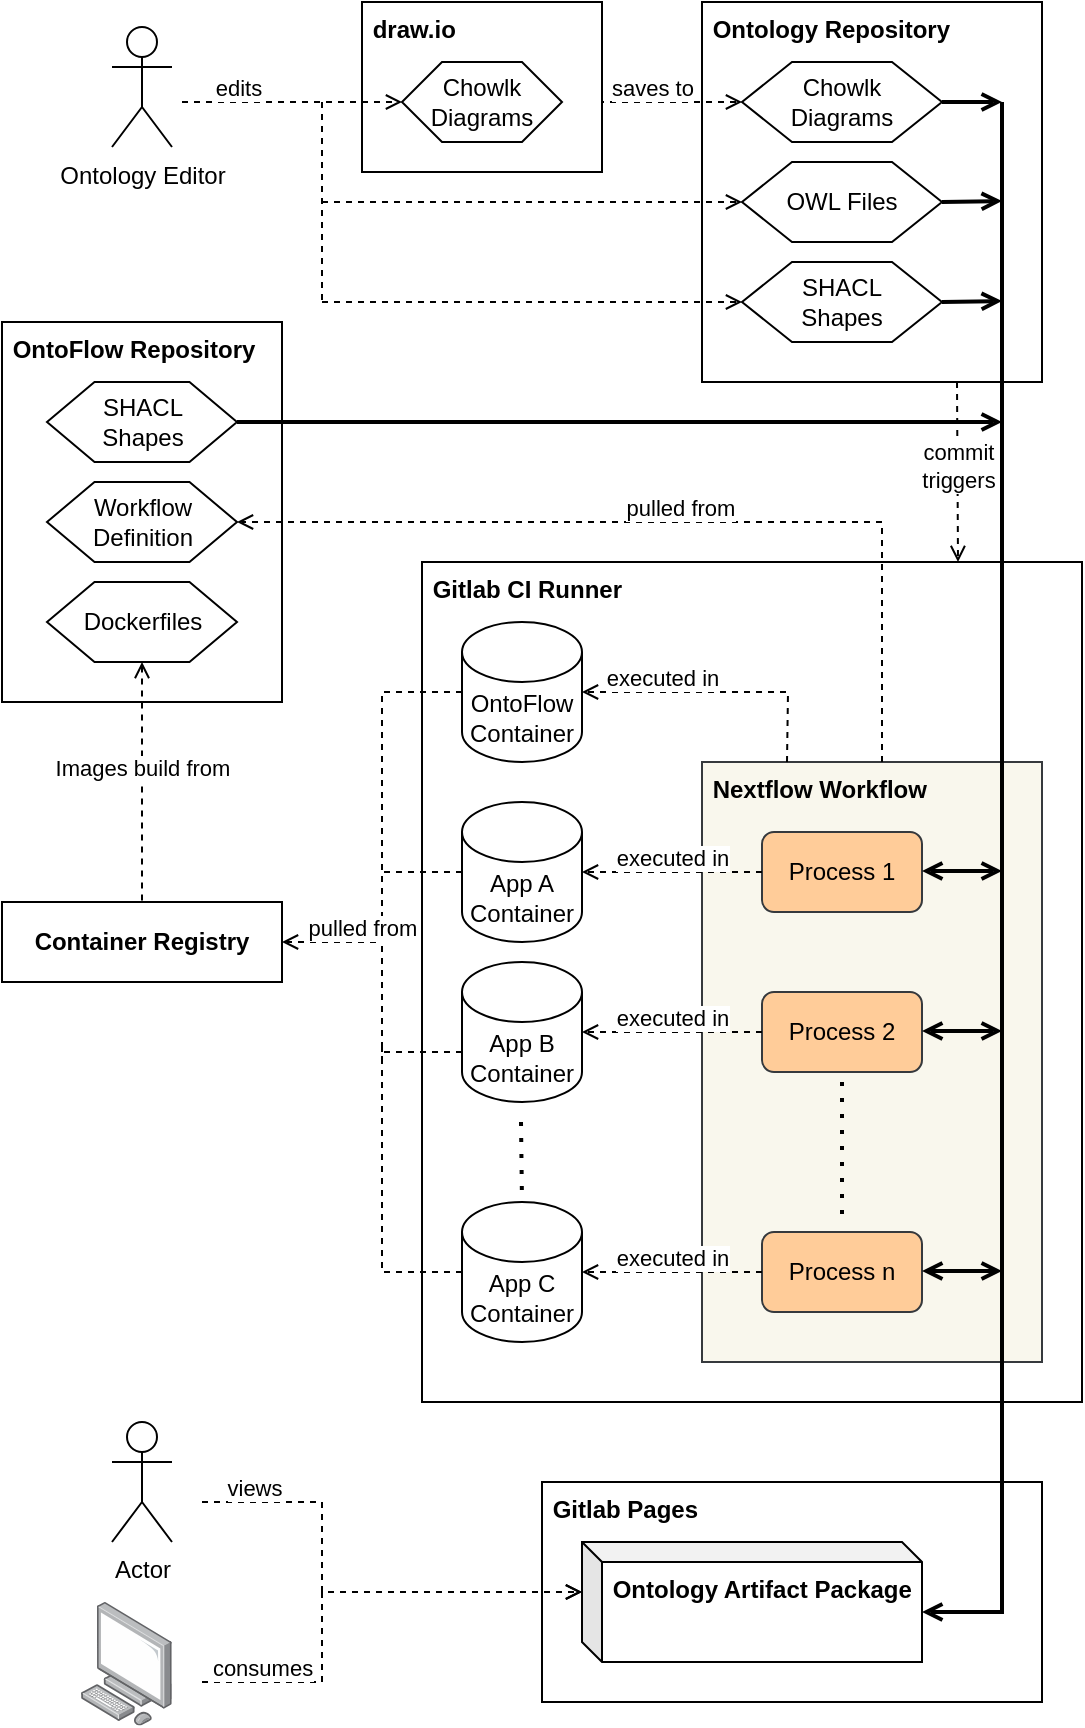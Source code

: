 <mxfile compressed="false" version="14.6.13" type="device">
  <diagram id="UE22mHZrhsa5b33594gn" name="Page-1">
    <mxGraphModel dx="1422" dy="880" grid="1" gridSize="10" guides="1" tooltips="1" connect="1" arrows="1" fold="1" page="1" pageScale="1" pageWidth="827" pageHeight="1169" math="0" shadow="0">
      <root>
        <mxCell id="0" />
        <mxCell id="1" parent="0" />
        <mxCell id="rdDmTrpfYO3070jajBlG-77" value="&amp;nbsp;Gitlab Pages" style="rounded=0;whiteSpace=wrap;html=1;align=left;verticalAlign=top;container=0;fontStyle=1" parent="1" vertex="1">
          <mxGeometry x="380" y="780" width="250" height="110" as="geometry" />
        </mxCell>
        <mxCell id="rdDmTrpfYO3070jajBlG-21" value="&amp;nbsp;Gitlab CI Runner" style="rounded=0;whiteSpace=wrap;html=1;align=left;verticalAlign=top;fontStyle=1" parent="1" vertex="1">
          <mxGeometry x="320" y="320" width="330" height="420" as="geometry" />
        </mxCell>
        <mxCell id="rdDmTrpfYO3070jajBlG-19" value="&amp;nbsp;Nextflow Workflow" style="rounded=0;whiteSpace=wrap;html=1;horizontal=1;verticalAlign=top;align=left;fillColor=#f9f7ed;strokeColor=#36393d;fontStyle=1" parent="1" vertex="1">
          <mxGeometry x="460" y="420" width="170" height="300" as="geometry" />
        </mxCell>
        <mxCell id="rdDmTrpfYO3070jajBlG-1" value="Process 1" style="rounded=1;whiteSpace=wrap;html=1;fillColor=#ffcc99;strokeColor=#36393d;" parent="1" vertex="1">
          <mxGeometry x="490" y="455" width="80" height="40" as="geometry" />
        </mxCell>
        <mxCell id="rdDmTrpfYO3070jajBlG-3" value="App A Container" style="shape=cylinder3;whiteSpace=wrap;html=1;boundedLbl=1;backgroundOutline=1;size=15;" parent="1" vertex="1">
          <mxGeometry x="340" y="440" width="60" height="70" as="geometry" />
        </mxCell>
        <mxCell id="rdDmTrpfYO3070jajBlG-4" value="executed in" style="endArrow=open;html=1;exitX=0;exitY=0.5;exitDx=0;exitDy=0;entryX=1;entryY=0.5;entryDx=0;entryDy=0;entryPerimeter=0;spacingBottom=15;dashed=1;endFill=0;" parent="1" source="rdDmTrpfYO3070jajBlG-1" target="rdDmTrpfYO3070jajBlG-3" edge="1">
          <mxGeometry width="50" height="50" relative="1" as="geometry">
            <mxPoint x="630" y="625" as="sourcePoint" />
            <mxPoint x="680" y="575" as="targetPoint" />
          </mxGeometry>
        </mxCell>
        <mxCell id="rdDmTrpfYO3070jajBlG-5" value="Process 2" style="rounded=1;whiteSpace=wrap;html=1;fillColor=#ffcc99;strokeColor=#36393d;" parent="1" vertex="1">
          <mxGeometry x="490" y="535" width="80" height="40" as="geometry" />
        </mxCell>
        <mxCell id="rdDmTrpfYO3070jajBlG-6" value="App B&lt;br&gt;Container" style="shape=cylinder3;whiteSpace=wrap;html=1;boundedLbl=1;backgroundOutline=1;size=15;" parent="1" vertex="1">
          <mxGeometry x="340" y="520" width="60" height="70" as="geometry" />
        </mxCell>
        <mxCell id="rdDmTrpfYO3070jajBlG-7" value="executed in" style="endArrow=open;html=1;exitX=0;exitY=0.5;exitDx=0;exitDy=0;entryX=1;entryY=0.5;entryDx=0;entryDy=0;entryPerimeter=0;spacingBottom=15;dashed=1;endFill=0;" parent="1" source="rdDmTrpfYO3070jajBlG-5" target="rdDmTrpfYO3070jajBlG-6" edge="1">
          <mxGeometry width="50" height="50" relative="1" as="geometry">
            <mxPoint x="630" y="705" as="sourcePoint" />
            <mxPoint x="680" y="655" as="targetPoint" />
          </mxGeometry>
        </mxCell>
        <mxCell id="rdDmTrpfYO3070jajBlG-8" value="" style="endArrow=none;dashed=1;html=1;dashPattern=1 3;strokeWidth=2;" parent="1" edge="1">
          <mxGeometry width="50" height="50" relative="1" as="geometry">
            <mxPoint x="369.5" y="600" as="sourcePoint" />
            <mxPoint x="370" y="640" as="targetPoint" />
          </mxGeometry>
        </mxCell>
        <mxCell id="rdDmTrpfYO3070jajBlG-9" value="" style="endArrow=none;dashed=1;html=1;dashPattern=1 3;strokeWidth=2;" parent="1" edge="1">
          <mxGeometry width="50" height="50" relative="1" as="geometry">
            <mxPoint x="530" y="580" as="sourcePoint" />
            <mxPoint x="530" y="650" as="targetPoint" />
          </mxGeometry>
        </mxCell>
        <mxCell id="rdDmTrpfYO3070jajBlG-16" value="Process n" style="rounded=1;whiteSpace=wrap;html=1;fillColor=#ffcc99;strokeColor=#36393d;" parent="1" vertex="1">
          <mxGeometry x="490" y="655" width="80" height="40" as="geometry" />
        </mxCell>
        <mxCell id="rdDmTrpfYO3070jajBlG-17" value="App C&lt;br&gt;Container" style="shape=cylinder3;whiteSpace=wrap;html=1;boundedLbl=1;backgroundOutline=1;size=15;" parent="1" vertex="1">
          <mxGeometry x="340" y="640" width="60" height="70" as="geometry" />
        </mxCell>
        <mxCell id="rdDmTrpfYO3070jajBlG-18" value="executed in" style="endArrow=open;html=1;exitX=0;exitY=0.5;exitDx=0;exitDy=0;entryX=1;entryY=0.5;entryDx=0;entryDy=0;entryPerimeter=0;spacingBottom=15;dashed=1;endFill=0;" parent="1" source="rdDmTrpfYO3070jajBlG-16" target="rdDmTrpfYO3070jajBlG-17" edge="1">
          <mxGeometry width="50" height="50" relative="1" as="geometry">
            <mxPoint x="630" y="825" as="sourcePoint" />
            <mxPoint x="680" y="775" as="targetPoint" />
          </mxGeometry>
        </mxCell>
        <mxCell id="rdDmTrpfYO3070jajBlG-22" value="OntoFlow Container" style="shape=cylinder3;whiteSpace=wrap;html=1;boundedLbl=1;backgroundOutline=1;size=15;" parent="1" vertex="1">
          <mxGeometry x="340" y="350" width="60" height="70" as="geometry" />
        </mxCell>
        <mxCell id="rdDmTrpfYO3070jajBlG-24" value="Container Registry" style="rounded=0;whiteSpace=wrap;html=1;align=center;fontStyle=1" parent="1" vertex="1">
          <mxGeometry x="110" y="490" width="140" height="40" as="geometry" />
        </mxCell>
        <mxCell id="rdDmTrpfYO3070jajBlG-27" value="" style="endArrow=none;html=1;spacingBottom=15;dashed=1;exitX=0;exitY=0.5;exitDx=0;exitDy=0;exitPerimeter=0;endFill=0;" parent="1" source="rdDmTrpfYO3070jajBlG-3" edge="1">
          <mxGeometry x="-0.015" y="-3" width="50" height="50" relative="1" as="geometry">
            <mxPoint x="510" y="415" as="sourcePoint" />
            <mxPoint x="300" y="475" as="targetPoint" />
            <Array as="points">
              <mxPoint x="300" y="475" />
            </Array>
            <mxPoint as="offset" />
          </mxGeometry>
        </mxCell>
        <mxCell id="rdDmTrpfYO3070jajBlG-42" value="&amp;nbsp;Ontology Repository" style="rounded=0;whiteSpace=wrap;html=1;align=left;verticalAlign=top;container=0;fontStyle=1" parent="1" vertex="1">
          <mxGeometry x="460" y="40" width="170" height="190" as="geometry" />
        </mxCell>
        <mxCell id="rdDmTrpfYO3070jajBlG-43" value="SHACL&lt;br&gt;Shapes" style="shape=hexagon;rounded=0;whiteSpace=wrap;html=1;align=center;container=0;" parent="1" vertex="1">
          <mxGeometry x="480" y="170" width="100" height="40" as="geometry" />
        </mxCell>
        <mxCell id="rdDmTrpfYO3070jajBlG-44" value="OWL Files&lt;br&gt;" style="shape=hexagon;rounded=0;whiteSpace=wrap;html=1;align=center;container=0;" parent="1" vertex="1">
          <mxGeometry x="480" y="120" width="100" height="40" as="geometry" />
        </mxCell>
        <mxCell id="rdDmTrpfYO3070jajBlG-45" value="Chowlk&lt;br&gt;Diagrams" style="shape=hexagon;rounded=0;whiteSpace=wrap;html=1;align=center;container=0;" parent="1" vertex="1">
          <mxGeometry x="480" y="70" width="100" height="40" as="geometry" />
        </mxCell>
        <mxCell id="rdDmTrpfYO3070jajBlG-49" value="" style="endArrow=none;html=1;entryX=1;entryY=0.5;entryDx=0;entryDy=0;endFill=0;startArrow=open;startFill=0;strokeWidth=2;" parent="1" target="rdDmTrpfYO3070jajBlG-45" edge="1">
          <mxGeometry width="50" height="50" relative="1" as="geometry">
            <mxPoint x="610" y="90" as="sourcePoint" />
            <mxPoint x="670" y="120" as="targetPoint" />
          </mxGeometry>
        </mxCell>
        <mxCell id="rdDmTrpfYO3070jajBlG-50" value="" style="endArrow=none;html=1;entryX=1;entryY=0.5;entryDx=0;entryDy=0;startArrow=open;startFill=0;strokeWidth=2;" parent="1" target="rdDmTrpfYO3070jajBlG-44" edge="1">
          <mxGeometry width="50" height="50" relative="1" as="geometry">
            <mxPoint x="610" y="139.5" as="sourcePoint" />
            <mxPoint x="570" y="139.5" as="targetPoint" />
          </mxGeometry>
        </mxCell>
        <mxCell id="rdDmTrpfYO3070jajBlG-51" value="" style="endArrow=none;html=1;startArrow=open;startFill=0;strokeWidth=2;" parent="1" edge="1">
          <mxGeometry width="50" height="50" relative="1" as="geometry">
            <mxPoint x="610" y="189.5" as="sourcePoint" />
            <mxPoint x="580" y="190" as="targetPoint" />
          </mxGeometry>
        </mxCell>
        <mxCell id="rdDmTrpfYO3070jajBlG-52" value="" style="endArrow=none;html=1;strokeWidth=2;exitX=0;exitY=0;exitDx=170;exitDy=35;exitPerimeter=0;rounded=0;endFill=0;startArrow=open;startFill=0;" parent="1" source="OtAZPo0GHTf_VjwyXPiX-2" edge="1">
          <mxGeometry width="50" height="50" relative="1" as="geometry">
            <mxPoint x="610" y="760" as="sourcePoint" />
            <mxPoint x="610" y="90" as="targetPoint" />
            <Array as="points">
              <mxPoint x="610" y="845" />
            </Array>
          </mxGeometry>
        </mxCell>
        <mxCell id="rdDmTrpfYO3070jajBlG-55" value="" style="endArrow=open;html=1;entryX=1;entryY=0.5;entryDx=0;entryDy=0;endFill=0;startArrow=open;startFill=0;strokeWidth=2;" parent="1" edge="1">
          <mxGeometry width="50" height="50" relative="1" as="geometry">
            <mxPoint x="610" y="474.5" as="sourcePoint" />
            <mxPoint x="570" y="474.5" as="targetPoint" />
          </mxGeometry>
        </mxCell>
        <mxCell id="rdDmTrpfYO3070jajBlG-56" value="" style="endArrow=open;html=1;entryX=1;entryY=0.5;entryDx=0;entryDy=0;endFill=0;startArrow=open;startFill=0;strokeWidth=2;" parent="1" edge="1">
          <mxGeometry width="50" height="50" relative="1" as="geometry">
            <mxPoint x="610" y="674.5" as="sourcePoint" />
            <mxPoint x="570" y="674.5" as="targetPoint" />
          </mxGeometry>
        </mxCell>
        <mxCell id="rdDmTrpfYO3070jajBlG-57" value="" style="endArrow=open;html=1;entryX=1;entryY=0.5;entryDx=0;entryDy=0;endFill=0;startArrow=open;startFill=0;strokeWidth=2;" parent="1" edge="1">
          <mxGeometry width="50" height="50" relative="1" as="geometry">
            <mxPoint x="610" y="554.5" as="sourcePoint" />
            <mxPoint x="570" y="554.5" as="targetPoint" />
          </mxGeometry>
        </mxCell>
        <mxCell id="rdDmTrpfYO3070jajBlG-59" value="Ontology Editor" style="shape=umlActor;verticalLabelPosition=bottom;verticalAlign=top;html=1;outlineConnect=0;align=center;" parent="1" vertex="1">
          <mxGeometry x="165" y="52.5" width="30" height="60" as="geometry" />
        </mxCell>
        <mxCell id="rdDmTrpfYO3070jajBlG-60" value="Actor" style="shape=umlActor;verticalLabelPosition=bottom;verticalAlign=top;html=1;outlineConnect=0;align=center;" parent="1" vertex="1">
          <mxGeometry x="165.0" y="750" width="30" height="60" as="geometry" />
        </mxCell>
        <mxCell id="rdDmTrpfYO3070jajBlG-65" value="saves to" style="endArrow=open;html=1;spacingBottom=15;dashed=1;entryX=0;entryY=0.5;entryDx=0;entryDy=0;exitX=1;exitY=0.5;exitDx=0;exitDy=0;endFill=0;" parent="1" source="rdDmTrpfYO3070jajBlG-73" target="rdDmTrpfYO3070jajBlG-45" edge="1">
          <mxGeometry width="50" height="50" relative="1" as="geometry">
            <mxPoint x="490" y="345" as="sourcePoint" />
            <mxPoint x="410" y="345" as="targetPoint" />
          </mxGeometry>
        </mxCell>
        <mxCell id="rdDmTrpfYO3070jajBlG-70" value="" style="endArrow=open;html=1;spacingBottom=15;dashed=1;endFill=0;entryX=0;entryY=0.5;entryDx=0;entryDy=0;" parent="1" target="rdDmTrpfYO3070jajBlG-43" edge="1">
          <mxGeometry width="50" height="50" relative="1" as="geometry">
            <mxPoint x="270" y="190" as="sourcePoint" />
            <mxPoint x="300" y="100" as="targetPoint" />
            <Array as="points" />
          </mxGeometry>
        </mxCell>
        <mxCell id="rdDmTrpfYO3070jajBlG-75" value="" style="endArrow=open;html=1;spacingBottom=15;dashed=1;endFill=0;entryX=0;entryY=0.5;entryDx=0;entryDy=0;" parent="1" target="rdDmTrpfYO3070jajBlG-44" edge="1">
          <mxGeometry width="50" height="50" relative="1" as="geometry">
            <mxPoint x="270" y="140" as="sourcePoint" />
            <mxPoint x="490" y="139.5" as="targetPoint" />
            <Array as="points" />
          </mxGeometry>
        </mxCell>
        <mxCell id="rdDmTrpfYO3070jajBlG-76" value="" style="endArrow=none;html=1;spacingBottom=15;dashed=1;endFill=0;" parent="1" edge="1">
          <mxGeometry width="50" height="50" relative="1" as="geometry">
            <mxPoint x="270" y="90" as="sourcePoint" />
            <mxPoint x="270" y="190" as="targetPoint" />
            <Array as="points" />
          </mxGeometry>
        </mxCell>
        <mxCell id="rdDmTrpfYO3070jajBlG-87" value="" style="points=[];aspect=fixed;html=1;align=center;shadow=0;dashed=0;image;image=img/lib/allied_telesis/computer_and_terminals/Personal_Computer.svg;" parent="1" vertex="1">
          <mxGeometry x="149.4" y="840" width="45.6" height="61.8" as="geometry" />
        </mxCell>
        <mxCell id="rdDmTrpfYO3070jajBlG-88" value="consumes" style="endArrow=open;html=1;spacingBottom=15;dashed=1;endFill=0;entryX=0;entryY=0;entryDx=0;entryDy=25;entryPerimeter=0;rounded=0;" parent="1" target="OtAZPo0GHTf_VjwyXPiX-2" edge="1">
          <mxGeometry x="-0.745" width="50" height="50" relative="1" as="geometry">
            <mxPoint x="210" y="880" as="sourcePoint" />
            <mxPoint x="350" y="891.8" as="targetPoint" />
            <Array as="points">
              <mxPoint x="270" y="880" />
              <mxPoint x="270" y="835" />
            </Array>
            <mxPoint as="offset" />
          </mxGeometry>
        </mxCell>
        <mxCell id="rdDmTrpfYO3070jajBlG-90" value="pulled from&lt;br&gt;" style="endArrow=open;html=1;spacingBottom=15;dashed=1;entryX=1;entryY=0.5;entryDx=0;entryDy=0;exitX=0;exitY=0.5;exitDx=0;exitDy=0;exitPerimeter=0;endFill=0;rounded=0;" parent="1" source="rdDmTrpfYO3070jajBlG-22" target="rdDmTrpfYO3070jajBlG-24" edge="1">
          <mxGeometry x="0.628" width="50" height="50" relative="1" as="geometry">
            <mxPoint x="340" y="385" as="sourcePoint" />
            <mxPoint x="240" y="510" as="targetPoint" />
            <Array as="points">
              <mxPoint x="300" y="385" />
              <mxPoint x="300" y="510" />
            </Array>
            <mxPoint as="offset" />
          </mxGeometry>
        </mxCell>
        <mxCell id="rdDmTrpfYO3070jajBlG-92" value="" style="endArrow=none;html=1;spacingBottom=15;dashed=1;exitX=0;exitY=0;exitDx=0;exitDy=45;exitPerimeter=0;endFill=0;rounded=0;" parent="1" source="rdDmTrpfYO3070jajBlG-6" edge="1">
          <mxGeometry width="50" height="50" relative="1" as="geometry">
            <mxPoint x="340" y="565" as="sourcePoint" />
            <mxPoint x="300" y="510" as="targetPoint" />
            <Array as="points">
              <mxPoint x="300" y="565" />
              <mxPoint x="300" y="510" />
            </Array>
          </mxGeometry>
        </mxCell>
        <mxCell id="rdDmTrpfYO3070jajBlG-95" value="" style="endArrow=none;html=1;spacingBottom=15;dashed=1;exitX=0;exitY=0.5;exitDx=0;exitDy=0;exitPerimeter=0;endFill=0;rounded=0;" parent="1" source="rdDmTrpfYO3070jajBlG-17" edge="1">
          <mxGeometry width="50" height="50" relative="1" as="geometry">
            <mxPoint x="340" y="675" as="sourcePoint" />
            <mxPoint x="300" y="570" as="targetPoint" />
            <Array as="points">
              <mxPoint x="300" y="675" />
              <mxPoint x="300" y="570" />
              <mxPoint x="300" y="560" />
            </Array>
          </mxGeometry>
        </mxCell>
        <mxCell id="rdDmTrpfYO3070jajBlG-31" value="&amp;nbsp;OntoFlow Repository" style="rounded=0;whiteSpace=wrap;html=1;align=left;verticalAlign=top;fontStyle=1" parent="1" vertex="1">
          <mxGeometry x="110" y="200" width="140" height="190" as="geometry" />
        </mxCell>
        <mxCell id="rdDmTrpfYO3070jajBlG-32" value="Dockerfiles" style="shape=hexagon;rounded=0;whiteSpace=wrap;html=1;align=center;" parent="1" vertex="1">
          <mxGeometry x="132.5" y="330" width="95" height="40" as="geometry" />
        </mxCell>
        <mxCell id="rdDmTrpfYO3070jajBlG-33" value="Workflow Definition" style="shape=hexagon;rounded=0;whiteSpace=wrap;html=1;align=center;" parent="1" vertex="1">
          <mxGeometry x="132.5" y="280" width="95" height="40" as="geometry" />
        </mxCell>
        <mxCell id="rdDmTrpfYO3070jajBlG-34" value="SHACL&lt;br&gt;Shapes" style="shape=hexagon;rounded=0;whiteSpace=wrap;html=1;align=center;" parent="1" vertex="1">
          <mxGeometry x="132.5" y="230" width="95" height="40" as="geometry" />
        </mxCell>
        <mxCell id="rdDmTrpfYO3070jajBlG-37" value="Images build from" style="endArrow=none;html=1;spacingBottom=15;dashed=1;exitX=0.5;exitY=1;exitDx=0;exitDy=0;endFill=0;startArrow=open;startFill=0;entryX=0.5;entryY=0;entryDx=0;entryDy=0;" parent="1" source="rdDmTrpfYO3070jajBlG-32" target="rdDmTrpfYO3070jajBlG-24" edge="1">
          <mxGeometry width="50" height="50" relative="1" as="geometry">
            <mxPoint x="350" y="395" as="sourcePoint" />
            <mxPoint x="180" y="490" as="targetPoint" />
          </mxGeometry>
        </mxCell>
        <mxCell id="rdDmTrpfYO3070jajBlG-63" value="&amp;nbsp;draw.io" style="rounded=0;whiteSpace=wrap;html=1;align=left;horizontal=1;verticalAlign=top;fontStyle=1" parent="1" vertex="1">
          <mxGeometry x="290" y="40" width="120" height="85" as="geometry" />
        </mxCell>
        <mxCell id="rdDmTrpfYO3070jajBlG-73" value="Chowlk Diagrams" style="shape=hexagon;rounded=0;whiteSpace=wrap;html=1;align=center;container=0;" parent="1" vertex="1">
          <mxGeometry x="310" y="70" width="80" height="40" as="geometry" />
        </mxCell>
        <mxCell id="rdDmTrpfYO3070jajBlG-98" value="executed in" style="endArrow=open;html=1;spacingBottom=15;dashed=1;entryX=1;entryY=0.5;entryDx=0;entryDy=0;entryPerimeter=0;endFill=0;exitX=0.25;exitY=0;exitDx=0;exitDy=0;rounded=0;" parent="1" source="rdDmTrpfYO3070jajBlG-19" target="rdDmTrpfYO3070jajBlG-22" edge="1">
          <mxGeometry x="0.42" width="50" height="50" relative="1" as="geometry">
            <mxPoint x="510" y="420" as="sourcePoint" />
            <mxPoint x="400" y="385" as="targetPoint" />
            <Array as="points">
              <mxPoint x="503" y="385" />
            </Array>
            <mxPoint as="offset" />
          </mxGeometry>
        </mxCell>
        <mxCell id="rdDmTrpfYO3070jajBlG-69" value="edits" style="endArrow=open;html=1;spacingBottom=15;dashed=1;endFill=0;entryX=0;entryY=0.5;entryDx=0;entryDy=0;startArrow=none;startFill=0;" parent="1" target="rdDmTrpfYO3070jajBlG-73" edge="1">
          <mxGeometry x="-0.5" width="50" height="50" relative="1" as="geometry">
            <mxPoint x="200" y="90" as="sourcePoint" />
            <mxPoint x="290" y="80" as="targetPoint" />
            <Array as="points" />
            <mxPoint as="offset" />
          </mxGeometry>
        </mxCell>
        <mxCell id="rdDmTrpfYO3070jajBlG-40" value="pulled from" style="endArrow=open;html=1;spacingBottom=15;dashed=1;entryX=1;entryY=0.5;entryDx=0;entryDy=0;endFill=0;rounded=0;" parent="1" target="rdDmTrpfYO3070jajBlG-33" edge="1">
          <mxGeometry width="50" height="50" relative="1" as="geometry">
            <mxPoint x="550" y="420" as="sourcePoint" />
            <mxPoint x="220" y="290" as="targetPoint" />
            <Array as="points">
              <mxPoint x="550" y="300" />
            </Array>
          </mxGeometry>
        </mxCell>
        <mxCell id="OtAZPo0GHTf_VjwyXPiX-1" value="" style="group" parent="1" vertex="1" connectable="0">
          <mxGeometry x="400" y="810" width="170" height="60" as="geometry" />
        </mxCell>
        <mxCell id="OtAZPo0GHTf_VjwyXPiX-2" value="&amp;nbsp;Ontology Artifact Package" style="shape=cube;whiteSpace=wrap;html=1;boundedLbl=1;backgroundOutline=1;darkOpacity=0.05;darkOpacity2=0.1;size=10;verticalAlign=top;align=left;fontStyle=1" parent="OtAZPo0GHTf_VjwyXPiX-1" vertex="1">
          <mxGeometry width="170" height="60" as="geometry" />
        </mxCell>
        <mxCell id="x2SmJ_OQAYyNHYIsauPd-2" value="views&lt;br&gt;" style="endArrow=open;html=1;spacingBottom=15;dashed=1;entryX=0;entryY=0;entryDx=0;entryDy=25;endFill=0;entryPerimeter=0;rounded=0;" parent="1" target="OtAZPo0GHTf_VjwyXPiX-2" edge="1">
          <mxGeometry x="-0.784" width="50" height="50" relative="1" as="geometry">
            <mxPoint x="210" y="790" as="sourcePoint" />
            <mxPoint x="400" y="835" as="targetPoint" />
            <Array as="points">
              <mxPoint x="270" y="790" />
              <mxPoint x="270" y="835" />
            </Array>
            <mxPoint as="offset" />
          </mxGeometry>
        </mxCell>
        <mxCell id="ijkgVB973a-GeAAkDp9l-5" value="" style="endArrow=none;html=1;startArrow=open;startFill=0;strokeWidth=2;entryX=1;entryY=0.5;entryDx=0;entryDy=0;" parent="1" target="rdDmTrpfYO3070jajBlG-34" edge="1">
          <mxGeometry width="50" height="50" relative="1" as="geometry">
            <mxPoint x="610" y="250" as="sourcePoint" />
            <mxPoint x="580" y="260" as="targetPoint" />
          </mxGeometry>
        </mxCell>
        <mxCell id="K7jtTP-AI8jsyRevvTAu-1" value="commit&lt;br&gt;triggers" style="endArrow=open;html=1;spacingBottom=15;dashed=1;endFill=0;exitX=0.75;exitY=1;exitDx=0;exitDy=0;rounded=0;" edge="1" parent="1" source="rdDmTrpfYO3070jajBlG-42">
          <mxGeometry x="0.111" width="50" height="50" relative="1" as="geometry">
            <mxPoint x="512.5" y="430" as="sourcePoint" />
            <mxPoint x="588" y="320" as="targetPoint" />
            <mxPoint as="offset" />
          </mxGeometry>
        </mxCell>
      </root>
    </mxGraphModel>
  </diagram>
</mxfile>
